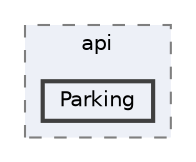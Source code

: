 digraph "D:/Projects/SECUiDEA_ERP/SECUiDEA_ERP_Server/SECUiDEA_ERP_Server/Controllers/api/Parking"
{
 // LATEX_PDF_SIZE
  bgcolor="transparent";
  edge [fontname=Helvetica,fontsize=10,labelfontname=Helvetica,labelfontsize=10];
  node [fontname=Helvetica,fontsize=10,shape=box,height=0.2,width=0.4];
  compound=true
  subgraph clusterdir_acdb3eb1a63852939e0f6a8d6baa0896 {
    graph [ bgcolor="#edf0f7", pencolor="grey50", label="api", fontname=Helvetica,fontsize=10 style="filled,dashed", URL="dir_acdb3eb1a63852939e0f6a8d6baa0896.html",tooltip=""]
  dir_c1fa67ff3795169a63d9e5d3a4d50b28 [label="Parking", fillcolor="#edf0f7", color="grey25", style="filled,bold", URL="dir_c1fa67ff3795169a63d9e5d3a4d50b28.html",tooltip=""];
  }
}
